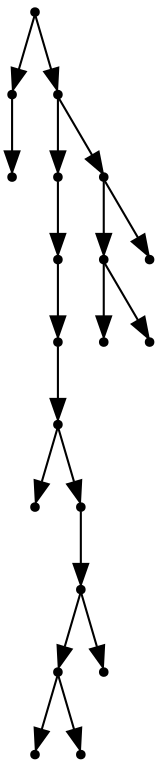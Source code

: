 digraph {
  19 [shape=point];
  1 [shape=point];
  0 [shape=point];
  18 [shape=point];
  12 [shape=point];
  11 [shape=point];
  10 [shape=point];
  9 [shape=point];
  2 [shape=point];
  8 [shape=point];
  7 [shape=point];
  5 [shape=point];
  3 [shape=point];
  4 [shape=point];
  6 [shape=point];
  17 [shape=point];
  15 [shape=point];
  13 [shape=point];
  14 [shape=point];
  16 [shape=point];
19 -> 1;
1 -> 0;
19 -> 18;
18 -> 12;
12 -> 11;
11 -> 10;
10 -> 9;
9 -> 2;
9 -> 8;
8 -> 7;
7 -> 5;
5 -> 3;
5 -> 4;
7 -> 6;
18 -> 17;
17 -> 15;
15 -> 13;
15 -> 14;
17 -> 16;
}
